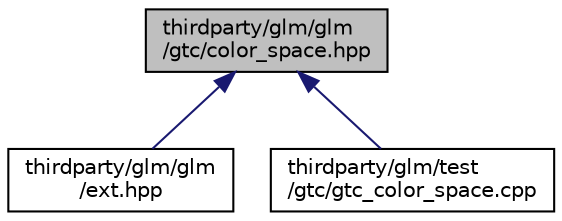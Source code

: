digraph "thirdparty/glm/glm/gtc/color_space.hpp"
{
  edge [fontname="Helvetica",fontsize="10",labelfontname="Helvetica",labelfontsize="10"];
  node [fontname="Helvetica",fontsize="10",shape=record];
  Node1 [label="thirdparty/glm/glm\l/gtc/color_space.hpp",height=0.2,width=0.4,color="black", fillcolor="grey75", style="filled", fontcolor="black"];
  Node1 -> Node2 [dir="back",color="midnightblue",fontsize="10",style="solid",fontname="Helvetica"];
  Node2 [label="thirdparty/glm/glm\l/ext.hpp",height=0.2,width=0.4,color="black", fillcolor="white", style="filled",URL="$glm_2glm_2ext_8hpp.html"];
  Node1 -> Node3 [dir="back",color="midnightblue",fontsize="10",style="solid",fontname="Helvetica"];
  Node3 [label="thirdparty/glm/test\l/gtc/gtc_color_space.cpp",height=0.2,width=0.4,color="black", fillcolor="white", style="filled",URL="$gtc__color__space_8cpp.html"];
}

